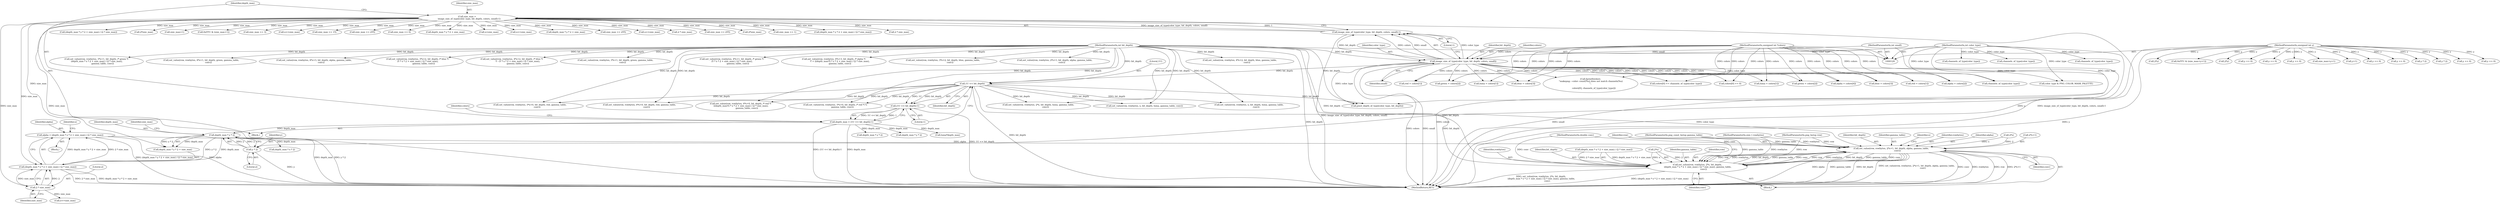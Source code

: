 digraph "0_Android_9d4853418ab2f754c2b63e091c29c5529b8b86ca_14@integer" {
"1000515" [label="(Call,alpha = (depth_max * y * 2 + size_max) / (2 * size_max))"];
"1000517" [label="(Call,(depth_max * y * 2 + size_max) / (2 * size_max))"];
"1000519" [label="(Call,depth_max * y * 2)"];
"1000155" [label="(Call,depth_max = (1U << bit_depth)-1)"];
"1000157" [label="(Call,(1U << bit_depth)-1)"];
"1000158" [label="(Call,1U << bit_depth)"];
"1000148" [label="(Call,image_size_of_type(color_type, bit_depth, colors, small))"];
"1000133" [label="(MethodParameterIn,int color_type)"];
"1000134" [label="(MethodParameterIn,int bit_depth)"];
"1000137" [label="(MethodParameterIn,unsigned int *colors)"];
"1000138" [label="(MethodParameterIn,int small)"];
"1000521" [label="(Call,y * 2)"];
"1000132" [label="(MethodParameterIn,unsigned int y)"];
"1000145" [label="(Call,size_max =\n      image_size_of_type(color_type, bit_depth, colors, small)-1)"];
"1000147" [label="(Call,image_size_of_type(color_type, bit_depth, colors, small)-1)"];
"1000525" [label="(Call,2 * size_max)"];
"1000559" [label="(Call,set_value(row, rowbytes, 2*x+1, bit_depth, alpha, gamma_table,\n                  conv))"];
"1000539" [label="(Call,set_value(row, rowbytes, 2*x, bit_depth,\n (depth_max * x * 2 + size_max) / (2 * size_max), gamma_table,\n                  conv))"];
"1000432" [label="(Call,2*y)"];
"1000227" [label="(Call,y == 0)"];
"1000160" [label="(Identifier,bit_depth)"];
"1000577" [label="(Call,(depth_max * y * 2 + size_max) / (2 * size_max))"];
"1000156" [label="(Identifier,depth_max)"];
"1000960" [label="(Call,green = colors[2])"];
"1000401" [label="(Call,y == 0)"];
"1000330" [label="(Call,2*size_max)"];
"1000165" [label="(Identifier,colors)"];
"1000518" [label="(Call,depth_max * y * 2 + size_max)"];
"1000152" [label="(Identifier,small)"];
"1000302" [label="(Call,size_max+1)"];
"1001057" [label="(MethodReturn,RET)"];
"1000300" [label="(Call,0xFFU & (size_max+1))"];
"1000212" [label="(Call,size_max == 3)"];
"1000157" [label="(Call,(1U << bit_depth)-1)"];
"1000821" [label="(Call,x<=size_max)"];
"1000537" [label="(Identifier,x)"];
"1000541" [label="(Identifier,rowbytes)"];
"1000139" [label="(Block,)"];
"1001012" [label="(Call,set_value(row, rowbytes, 4*x+2, bit_depth, blue, gamma_table,\n                     conv))"];
"1001045" [label="(Call,fprintf(stderr,\n \"makepng: --color: count(%u) does not match channels(%u)\n\",\n\n          colors[0], channels_of_type(color_type)))"];
"1000159" [label="(Literal,1U)"];
"1000531" [label="(Identifier,x)"];
"1000844" [label="(Call,alpha = colors[2])"];
"1000523" [label="(Literal,2)"];
"1000561" [label="(Identifier,rowbytes)"];
"1000183" [label="(Call,y == 0)"];
"1000611" [label="(Call,set_value(row, rowbytes, 3*x+1, bit_depth, /* green */\n (depth_max * x * 2 + size_max) / (2 * size_max),\n                  gamma_table, conv))"];
"1000138" [label="(MethodParameterIn,int small)"];
"1000517" [label="(Call,(depth_max * y * 2 + size_max) / (2 * size_max))"];
"1000545" [label="(Identifier,bit_depth)"];
"1000346" [label="(Call,size_max+y+1)"];
"1000538" [label="(Block,)"];
"1000568" [label="(Identifier,alpha)"];
"1000527" [label="(Identifier,size_max)"];
"1001000" [label="(Call,set_value(row, rowbytes, 4*x+1, bit_depth, green, gamma_table,\n                     conv))"];
"1000348" [label="(Call,y+1)"];
"1000886" [label="(Call,red = colors[1])"];
"1000174" [label="(Call,pixel_depth_of_type(color_type, bit_depth))"];
"1000361" [label="(Call,y == 0)"];
"1000137" [label="(MethodParameterIn,unsigned int *colors)"];
"1000234" [label="(Call,size_max == 15)"];
"1000972" [label="(Call,alpha = colors[4])"];
"1000452" [label="(Call,channels_of_type(color_type))"];
"1000147" [label="(Call,image_size_of_type(color_type, bit_depth, colors, small)-1)"];
"1000146" [label="(Identifier,size_max)"];
"1000838" [label="(Call,luma = colors[1])"];
"1000516" [label="(Identifier,alpha)"];
"1000375" [label="(Call,size_max == 255)"];
"1000306" [label="(Call,size_max == 0)"];
"1000525" [label="(Call,2 * size_max)"];
"1000662" [label="(Call,depth_max * y * 2 + size_max)"];
"1001024" [label="(Call,set_value(row, rowbytes, 4*x+3, bit_depth, alpha, gamma_table,\n                     conv))"];
"1000854" [label="(Call,x<size_max)"];
"1000513" [label="(Block,)"];
"1000563" [label="(Call,2*x)"];
"1000982" [label="(Call,x<=size_max)"];
"1000633" [label="(Call,set_value(row, rowbytes, 3*x+2, bit_depth, /* blue */\n (Y * x * 2 + size_max) / (2 * size_max),\n                  gamma_table, conv))"];
"1000548" [label="(Call,depth_max * x * 2)"];
"1000578" [label="(Call,depth_max * y * 2 + size_max)"];
"1000284" [label="(Call,y == 0)"];
"1000161" [label="(Literal,1)"];
"1000665" [label="(Call,y * 2)"];
"1000521" [label="(Call,y * 2)"];
"1000526" [label="(Literal,2)"];
"1000496" [label="(Call,luma*depth_max)"];
"1000520" [label="(Identifier,depth_max)"];
"1000546" [label="(Call,(depth_max * x * 2 + size_max) / (2 * size_max))"];
"1000966" [label="(Call,blue = colors[3])"];
"1000522" [label="(Identifier,y)"];
"1000581" [label="(Call,y * 2)"];
"1000134" [label="(MethodParameterIn,int bit_depth)"];
"1000914" [label="(Call,set_value(row, rowbytes, 3*x+0, bit_depth, red, gamma_table,\n                     conv))"];
"1000322" [label="(Call,size_max == 255)"];
"1000729" [label="(Call,set_value(row, rowbytes, 4*x+2, bit_depth, /* blue */\n                  Y - (Y * x * 2 + size_max) / (2 * size_max),\n                  gamma_table, conv))"];
"1000515" [label="(Call,alpha = (depth_max * y * 2 + size_max) / (2 * size_max))"];
"1000558" [label="(Identifier,conv)"];
"1000908" [label="(Call,x<=size_max)"];
"1000559" [label="(Call,set_value(row, rowbytes, 2*x+1, bit_depth, alpha, gamma_table,\n                  conv))"];
"1000150" [label="(Identifier,bit_depth)"];
"1000151" [label="(Identifier,colors)"];
"1000826" [label="(Call,set_value(row, rowbytes, x, bit_depth, luma, gamma_table,\n                     conv))"];
"1000153" [label="(Literal,1)"];
"1000892" [label="(Call,green = colors[2])"];
"1000926" [label="(Call,set_value(row, rowbytes, 3*x+1, bit_depth, green, gamma_table,\n                     conv))"];
"1000669" [label="(Call,2 * size_max)"];
"1000542" [label="(Call,2*x)"];
"1000898" [label="(Call,blue = colors[3])"];
"1000557" [label="(Identifier,gamma_table)"];
"1000579" [label="(Call,depth_max * y * 2)"];
"1000533" [label="(Call,x<=size_max)"];
"1000131" [label="(MethodParameterIn,size_t rowbytes)"];
"1000132" [label="(MethodParameterIn,unsigned int y)"];
"1000562" [label="(Call,2*x+1)"];
"1000148" [label="(Call,image_size_of_type(color_type, bit_depth, colors, small))"];
"1000540" [label="(Identifier,row)"];
"1000524" [label="(Identifier,size_max)"];
"1000788" [label="(Call,color_type & PNG_COLOR_MASK_PALETTE)"];
"1000798" [label="(Call,colors[0] == channels_of_type(color_type))"];
"1000707" [label="(Call,set_value(row, rowbytes, 4*x+1, bit_depth, /* green */\n (Y * x * 2 + size_max) / (2 * size_max),\n                  gamma_table, conv))"];
"1000439" [label="(Call,y == 0)"];
"1000145" [label="(Call,size_max =\n      image_size_of_type(color_type, bit_depth, colors, small)-1)"];
"1000205" [label="(Call,y == 0)"];
"1000135" [label="(MethodParameterIn,png_const_bytep gamma_table)"];
"1000988" [label="(Call,set_value(row, rowbytes, 4*x+0, bit_depth, red, gamma_table,\n                     conv))"];
"1000130" [label="(MethodParameterIn,png_bytep row)"];
"1000539" [label="(Call,set_value(row, rowbytes, 2*x, bit_depth,\n (depth_max * x * 2 + size_max) / (2 * size_max), gamma_table,\n                  conv))"];
"1000570" [label="(Identifier,conv)"];
"1000805" [label="(Call,channels_of_type(color_type))"];
"1000149" [label="(Identifier,color_type)"];
"1000467" [label="(Call,2*y)"];
"1000291" [label="(Call,size_max == 255)"];
"1000599" [label="(Call,set_value(row, rowbytes, 3*x+0, bit_depth, /* red */ Y,\n                     gamma_table, conv))"];
"1000462" [label="(Call,2*size_max)"];
"1000519" [label="(Call,depth_max * y * 2)"];
"1000567" [label="(Identifier,bit_depth)"];
"1000753" [label="(Call,set_value(row, rowbytes, 4*x+3, bit_depth, /* alpha */\n                  Y + ((depth_max-Y) * x * 2 + size_max) / (2 * size_max),\n                  gamma_table, conv))"];
"1000163" [label="(Call,colors[0] == 0)"];
"1000190" [label="(Call,size_max == 1)"];
"1000136" [label="(MethodParameterIn,double conv)"];
"1000663" [label="(Call,depth_max * y * 2)"];
"1000560" [label="(Identifier,row)"];
"1000503" [label="(Call,set_value(row, rowbytes, x, bit_depth, luma, gamma_table, conv))"];
"1000661" [label="(Call,(depth_max * y * 2 + size_max) / (2 * size_max))"];
"1000155" [label="(Call,depth_max = (1U << bit_depth)-1)"];
"1000133" [label="(MethodParameterIn,int color_type)"];
"1000158" [label="(Call,1U << bit_depth)"];
"1000585" [label="(Call,2 * size_max)"];
"1000683" [label="(Call,set_value(row, rowbytes, 4*x+0, bit_depth, /* red */\n ((depth_max-Y) * x * 2 + size_max) / (2 * size_max),\n                  gamma_table, conv))"];
"1000344" [label="(Call,0xFFU & (size_max+y+1))"];
"1000860" [label="(Call,set_value(row, rowbytes, 2*x, bit_depth, luma, gamma_table,\n                     conv))"];
"1000802" [label="(Call,channels_of_type(color_type))"];
"1000954" [label="(Call,red = colors[1])"];
"1000938" [label="(Call,set_value(row, rowbytes, 3*x+2, bit_depth, blue, gamma_table,\n                     conv))"];
"1000870" [label="(Call,set_value(row, rowbytes, 2*x+1, bit_depth, alpha, gamma_table,\n                     conv))"];
"1000811" [label="(Call,luma = colors[1])"];
"1001051" [label="(Call,channels_of_type(color_type))"];
"1000569" [label="(Identifier,gamma_table)"];
"1000515" -> "1000513"  [label="AST: "];
"1000515" -> "1000517"  [label="CFG: "];
"1000516" -> "1000515"  [label="AST: "];
"1000517" -> "1000515"  [label="AST: "];
"1000531" -> "1000515"  [label="CFG: "];
"1000515" -> "1001057"  [label="DDG: alpha"];
"1000515" -> "1001057"  [label="DDG: (depth_max * y * 2 + size_max) / (2 * size_max)"];
"1000517" -> "1000515"  [label="DDG: depth_max * y * 2 + size_max"];
"1000517" -> "1000515"  [label="DDG: 2 * size_max"];
"1000515" -> "1000559"  [label="DDG: alpha"];
"1000517" -> "1000525"  [label="CFG: "];
"1000518" -> "1000517"  [label="AST: "];
"1000525" -> "1000517"  [label="AST: "];
"1000517" -> "1001057"  [label="DDG: 2 * size_max"];
"1000517" -> "1001057"  [label="DDG: depth_max * y * 2 + size_max"];
"1000519" -> "1000517"  [label="DDG: depth_max"];
"1000519" -> "1000517"  [label="DDG: y * 2"];
"1000145" -> "1000517"  [label="DDG: size_max"];
"1000525" -> "1000517"  [label="DDG: 2"];
"1000525" -> "1000517"  [label="DDG: size_max"];
"1000519" -> "1000518"  [label="AST: "];
"1000519" -> "1000521"  [label="CFG: "];
"1000520" -> "1000519"  [label="AST: "];
"1000521" -> "1000519"  [label="AST: "];
"1000524" -> "1000519"  [label="CFG: "];
"1000519" -> "1001057"  [label="DDG: depth_max"];
"1000519" -> "1001057"  [label="DDG: y * 2"];
"1000519" -> "1000518"  [label="DDG: depth_max"];
"1000519" -> "1000518"  [label="DDG: y * 2"];
"1000155" -> "1000519"  [label="DDG: depth_max"];
"1000521" -> "1000519"  [label="DDG: y"];
"1000521" -> "1000519"  [label="DDG: 2"];
"1000519" -> "1000548"  [label="DDG: depth_max"];
"1000155" -> "1000139"  [label="AST: "];
"1000155" -> "1000157"  [label="CFG: "];
"1000156" -> "1000155"  [label="AST: "];
"1000157" -> "1000155"  [label="AST: "];
"1000165" -> "1000155"  [label="CFG: "];
"1000155" -> "1001057"  [label="DDG: (1U << bit_depth)-1"];
"1000155" -> "1001057"  [label="DDG: depth_max"];
"1000157" -> "1000155"  [label="DDG: 1U << bit_depth"];
"1000157" -> "1000155"  [label="DDG: 1"];
"1000155" -> "1000496"  [label="DDG: depth_max"];
"1000155" -> "1000579"  [label="DDG: depth_max"];
"1000155" -> "1000663"  [label="DDG: depth_max"];
"1000157" -> "1000161"  [label="CFG: "];
"1000158" -> "1000157"  [label="AST: "];
"1000161" -> "1000157"  [label="AST: "];
"1000157" -> "1001057"  [label="DDG: 1U << bit_depth"];
"1000158" -> "1000157"  [label="DDG: 1U"];
"1000158" -> "1000157"  [label="DDG: bit_depth"];
"1000158" -> "1000160"  [label="CFG: "];
"1000159" -> "1000158"  [label="AST: "];
"1000160" -> "1000158"  [label="AST: "];
"1000161" -> "1000158"  [label="CFG: "];
"1000158" -> "1001057"  [label="DDG: bit_depth"];
"1000148" -> "1000158"  [label="DDG: bit_depth"];
"1000134" -> "1000158"  [label="DDG: bit_depth"];
"1000158" -> "1000174"  [label="DDG: bit_depth"];
"1000158" -> "1000503"  [label="DDG: bit_depth"];
"1000158" -> "1000539"  [label="DDG: bit_depth"];
"1000158" -> "1000599"  [label="DDG: bit_depth"];
"1000158" -> "1000683"  [label="DDG: bit_depth"];
"1000158" -> "1000826"  [label="DDG: bit_depth"];
"1000158" -> "1000860"  [label="DDG: bit_depth"];
"1000158" -> "1000914"  [label="DDG: bit_depth"];
"1000158" -> "1000988"  [label="DDG: bit_depth"];
"1000148" -> "1000147"  [label="AST: "];
"1000148" -> "1000152"  [label="CFG: "];
"1000149" -> "1000148"  [label="AST: "];
"1000150" -> "1000148"  [label="AST: "];
"1000151" -> "1000148"  [label="AST: "];
"1000152" -> "1000148"  [label="AST: "];
"1000153" -> "1000148"  [label="CFG: "];
"1000148" -> "1001057"  [label="DDG: colors"];
"1000148" -> "1001057"  [label="DDG: small"];
"1000148" -> "1000147"  [label="DDG: color_type"];
"1000148" -> "1000147"  [label="DDG: bit_depth"];
"1000148" -> "1000147"  [label="DDG: colors"];
"1000148" -> "1000147"  [label="DDG: small"];
"1000133" -> "1000148"  [label="DDG: color_type"];
"1000134" -> "1000148"  [label="DDG: bit_depth"];
"1000137" -> "1000148"  [label="DDG: colors"];
"1000138" -> "1000148"  [label="DDG: small"];
"1000148" -> "1000163"  [label="DDG: colors"];
"1000148" -> "1000174"  [label="DDG: color_type"];
"1000148" -> "1000452"  [label="DDG: color_type"];
"1000148" -> "1000788"  [label="DDG: color_type"];
"1000148" -> "1000798"  [label="DDG: colors"];
"1000148" -> "1000811"  [label="DDG: colors"];
"1000148" -> "1000838"  [label="DDG: colors"];
"1000148" -> "1000844"  [label="DDG: colors"];
"1000148" -> "1000886"  [label="DDG: colors"];
"1000148" -> "1000892"  [label="DDG: colors"];
"1000148" -> "1000898"  [label="DDG: colors"];
"1000148" -> "1000954"  [label="DDG: colors"];
"1000148" -> "1000960"  [label="DDG: colors"];
"1000148" -> "1000966"  [label="DDG: colors"];
"1000148" -> "1000972"  [label="DDG: colors"];
"1000148" -> "1001045"  [label="DDG: colors"];
"1000133" -> "1000129"  [label="AST: "];
"1000133" -> "1001057"  [label="DDG: color_type"];
"1000133" -> "1000174"  [label="DDG: color_type"];
"1000133" -> "1000452"  [label="DDG: color_type"];
"1000133" -> "1000788"  [label="DDG: color_type"];
"1000133" -> "1000802"  [label="DDG: color_type"];
"1000133" -> "1000805"  [label="DDG: color_type"];
"1000133" -> "1001051"  [label="DDG: color_type"];
"1000134" -> "1000129"  [label="AST: "];
"1000134" -> "1001057"  [label="DDG: bit_depth"];
"1000134" -> "1000174"  [label="DDG: bit_depth"];
"1000134" -> "1000503"  [label="DDG: bit_depth"];
"1000134" -> "1000539"  [label="DDG: bit_depth"];
"1000134" -> "1000559"  [label="DDG: bit_depth"];
"1000134" -> "1000599"  [label="DDG: bit_depth"];
"1000134" -> "1000611"  [label="DDG: bit_depth"];
"1000134" -> "1000633"  [label="DDG: bit_depth"];
"1000134" -> "1000683"  [label="DDG: bit_depth"];
"1000134" -> "1000707"  [label="DDG: bit_depth"];
"1000134" -> "1000729"  [label="DDG: bit_depth"];
"1000134" -> "1000753"  [label="DDG: bit_depth"];
"1000134" -> "1000826"  [label="DDG: bit_depth"];
"1000134" -> "1000860"  [label="DDG: bit_depth"];
"1000134" -> "1000870"  [label="DDG: bit_depth"];
"1000134" -> "1000914"  [label="DDG: bit_depth"];
"1000134" -> "1000926"  [label="DDG: bit_depth"];
"1000134" -> "1000938"  [label="DDG: bit_depth"];
"1000134" -> "1000988"  [label="DDG: bit_depth"];
"1000134" -> "1001000"  [label="DDG: bit_depth"];
"1000134" -> "1001012"  [label="DDG: bit_depth"];
"1000134" -> "1001024"  [label="DDG: bit_depth"];
"1000137" -> "1000129"  [label="AST: "];
"1000137" -> "1001057"  [label="DDG: colors"];
"1000137" -> "1000163"  [label="DDG: colors"];
"1000137" -> "1000798"  [label="DDG: colors"];
"1000137" -> "1000811"  [label="DDG: colors"];
"1000137" -> "1000838"  [label="DDG: colors"];
"1000137" -> "1000844"  [label="DDG: colors"];
"1000137" -> "1000886"  [label="DDG: colors"];
"1000137" -> "1000892"  [label="DDG: colors"];
"1000137" -> "1000898"  [label="DDG: colors"];
"1000137" -> "1000954"  [label="DDG: colors"];
"1000137" -> "1000960"  [label="DDG: colors"];
"1000137" -> "1000966"  [label="DDG: colors"];
"1000137" -> "1000972"  [label="DDG: colors"];
"1000137" -> "1001045"  [label="DDG: colors"];
"1000138" -> "1000129"  [label="AST: "];
"1000138" -> "1001057"  [label="DDG: small"];
"1000521" -> "1000523"  [label="CFG: "];
"1000522" -> "1000521"  [label="AST: "];
"1000523" -> "1000521"  [label="AST: "];
"1000521" -> "1001057"  [label="DDG: y"];
"1000132" -> "1000521"  [label="DDG: y"];
"1000132" -> "1000129"  [label="AST: "];
"1000132" -> "1001057"  [label="DDG: y"];
"1000132" -> "1000183"  [label="DDG: y"];
"1000132" -> "1000205"  [label="DDG: y"];
"1000132" -> "1000227"  [label="DDG: y"];
"1000132" -> "1000284"  [label="DDG: y"];
"1000132" -> "1000344"  [label="DDG: y"];
"1000132" -> "1000346"  [label="DDG: y"];
"1000132" -> "1000348"  [label="DDG: y"];
"1000132" -> "1000361"  [label="DDG: y"];
"1000132" -> "1000401"  [label="DDG: y"];
"1000132" -> "1000432"  [label="DDG: y"];
"1000132" -> "1000439"  [label="DDG: y"];
"1000132" -> "1000467"  [label="DDG: y"];
"1000132" -> "1000581"  [label="DDG: y"];
"1000132" -> "1000665"  [label="DDG: y"];
"1000145" -> "1000139"  [label="AST: "];
"1000145" -> "1000147"  [label="CFG: "];
"1000146" -> "1000145"  [label="AST: "];
"1000147" -> "1000145"  [label="AST: "];
"1000156" -> "1000145"  [label="CFG: "];
"1000145" -> "1001057"  [label="DDG: size_max"];
"1000145" -> "1001057"  [label="DDG: image_size_of_type(color_type, bit_depth, colors, small)-1"];
"1000147" -> "1000145"  [label="DDG: image_size_of_type(color_type, bit_depth, colors, small)"];
"1000147" -> "1000145"  [label="DDG: 1"];
"1000145" -> "1000190"  [label="DDG: size_max"];
"1000145" -> "1000212"  [label="DDG: size_max"];
"1000145" -> "1000234"  [label="DDG: size_max"];
"1000145" -> "1000291"  [label="DDG: size_max"];
"1000145" -> "1000300"  [label="DDG: size_max"];
"1000145" -> "1000302"  [label="DDG: size_max"];
"1000145" -> "1000306"  [label="DDG: size_max"];
"1000145" -> "1000322"  [label="DDG: size_max"];
"1000145" -> "1000330"  [label="DDG: size_max"];
"1000145" -> "1000375"  [label="DDG: size_max"];
"1000145" -> "1000462"  [label="DDG: size_max"];
"1000145" -> "1000518"  [label="DDG: size_max"];
"1000145" -> "1000525"  [label="DDG: size_max"];
"1000145" -> "1000577"  [label="DDG: size_max"];
"1000145" -> "1000578"  [label="DDG: size_max"];
"1000145" -> "1000585"  [label="DDG: size_max"];
"1000145" -> "1000661"  [label="DDG: size_max"];
"1000145" -> "1000662"  [label="DDG: size_max"];
"1000145" -> "1000669"  [label="DDG: size_max"];
"1000145" -> "1000821"  [label="DDG: size_max"];
"1000145" -> "1000854"  [label="DDG: size_max"];
"1000145" -> "1000908"  [label="DDG: size_max"];
"1000145" -> "1000982"  [label="DDG: size_max"];
"1000147" -> "1000153"  [label="CFG: "];
"1000153" -> "1000147"  [label="AST: "];
"1000147" -> "1001057"  [label="DDG: image_size_of_type(color_type, bit_depth, colors, small)"];
"1000525" -> "1000527"  [label="CFG: "];
"1000526" -> "1000525"  [label="AST: "];
"1000527" -> "1000525"  [label="AST: "];
"1000525" -> "1000533"  [label="DDG: size_max"];
"1000559" -> "1000538"  [label="AST: "];
"1000559" -> "1000570"  [label="CFG: "];
"1000560" -> "1000559"  [label="AST: "];
"1000561" -> "1000559"  [label="AST: "];
"1000562" -> "1000559"  [label="AST: "];
"1000567" -> "1000559"  [label="AST: "];
"1000568" -> "1000559"  [label="AST: "];
"1000569" -> "1000559"  [label="AST: "];
"1000570" -> "1000559"  [label="AST: "];
"1000537" -> "1000559"  [label="CFG: "];
"1000559" -> "1001057"  [label="DDG: row"];
"1000559" -> "1001057"  [label="DDG: 2*x+1"];
"1000559" -> "1001057"  [label="DDG: alpha"];
"1000559" -> "1001057"  [label="DDG: gamma_table"];
"1000559" -> "1001057"  [label="DDG: bit_depth"];
"1000559" -> "1001057"  [label="DDG: set_value(row, rowbytes, 2*x+1, bit_depth, alpha, gamma_table,\n                  conv)"];
"1000559" -> "1001057"  [label="DDG: conv"];
"1000559" -> "1001057"  [label="DDG: rowbytes"];
"1000559" -> "1000539"  [label="DDG: row"];
"1000559" -> "1000539"  [label="DDG: rowbytes"];
"1000559" -> "1000539"  [label="DDG: bit_depth"];
"1000559" -> "1000539"  [label="DDG: gamma_table"];
"1000559" -> "1000539"  [label="DDG: conv"];
"1000539" -> "1000559"  [label="DDG: row"];
"1000539" -> "1000559"  [label="DDG: rowbytes"];
"1000539" -> "1000559"  [label="DDG: bit_depth"];
"1000539" -> "1000559"  [label="DDG: gamma_table"];
"1000539" -> "1000559"  [label="DDG: conv"];
"1000130" -> "1000559"  [label="DDG: row"];
"1000131" -> "1000559"  [label="DDG: rowbytes"];
"1000563" -> "1000559"  [label="DDG: 2"];
"1000563" -> "1000559"  [label="DDG: x"];
"1000135" -> "1000559"  [label="DDG: gamma_table"];
"1000136" -> "1000559"  [label="DDG: conv"];
"1000539" -> "1000538"  [label="AST: "];
"1000539" -> "1000558"  [label="CFG: "];
"1000540" -> "1000539"  [label="AST: "];
"1000541" -> "1000539"  [label="AST: "];
"1000542" -> "1000539"  [label="AST: "];
"1000545" -> "1000539"  [label="AST: "];
"1000546" -> "1000539"  [label="AST: "];
"1000557" -> "1000539"  [label="AST: "];
"1000558" -> "1000539"  [label="AST: "];
"1000560" -> "1000539"  [label="CFG: "];
"1000539" -> "1001057"  [label="DDG: (depth_max * x * 2 + size_max) / (2 * size_max)"];
"1000539" -> "1001057"  [label="DDG: set_value(row, rowbytes, 2*x, bit_depth,\n (depth_max * x * 2 + size_max) / (2 * size_max), gamma_table,\n                  conv)"];
"1000130" -> "1000539"  [label="DDG: row"];
"1000131" -> "1000539"  [label="DDG: rowbytes"];
"1000542" -> "1000539"  [label="DDG: 2"];
"1000542" -> "1000539"  [label="DDG: x"];
"1000546" -> "1000539"  [label="DDG: depth_max * x * 2 + size_max"];
"1000546" -> "1000539"  [label="DDG: 2 * size_max"];
"1000135" -> "1000539"  [label="DDG: gamma_table"];
"1000136" -> "1000539"  [label="DDG: conv"];
}
